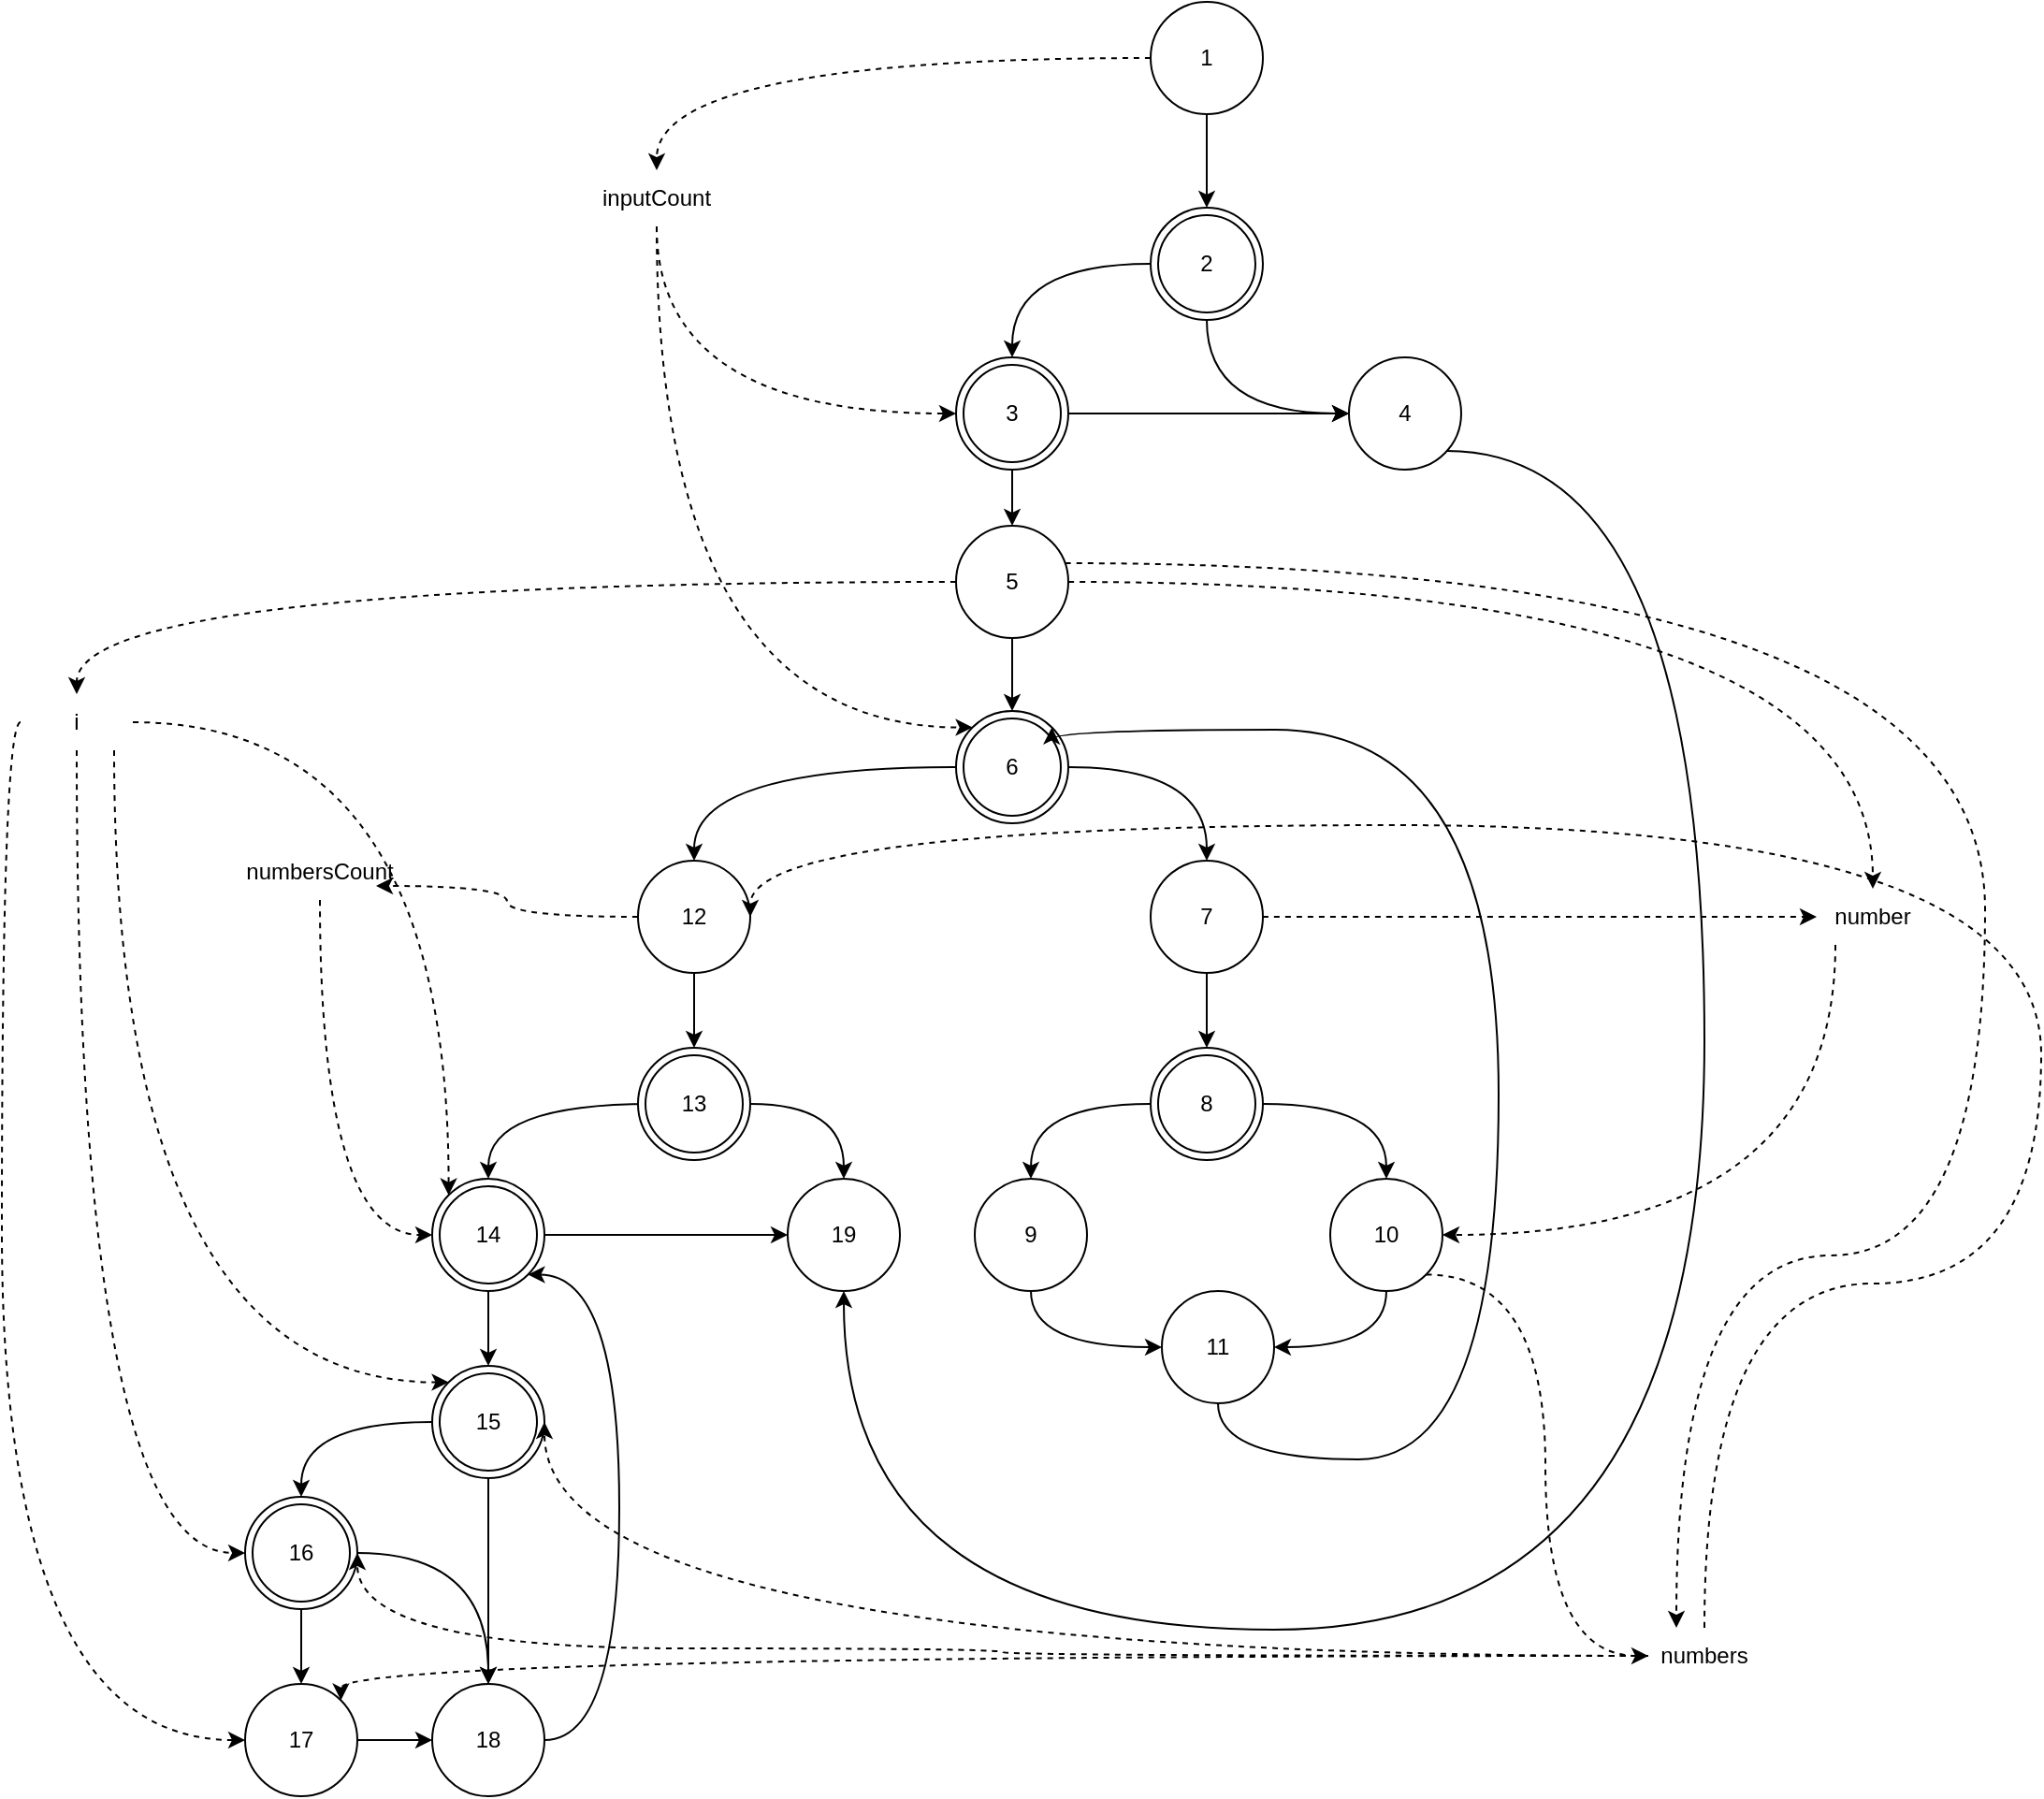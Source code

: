 <mxfile version="20.6.1" type="device"><diagram id="_P3WcdjXHYi9Jncbz_ZL" name="Page-1"><mxGraphModel dx="2053" dy="956" grid="1" gridSize="10" guides="1" tooltips="1" connect="1" arrows="1" fold="1" page="1" pageScale="1" pageWidth="827" pageHeight="1169" math="0" shadow="0"><root><mxCell id="0"/><mxCell id="1" parent="0"/><mxCell id="vJCfKgffCFRLduq6V0Hq-31" style="edgeStyle=orthogonalEdgeStyle;curved=1;rounded=0;orthogonalLoop=1;jettySize=auto;html=1;" parent="1" source="vJCfKgffCFRLduq6V0Hq-22" target="vJCfKgffCFRLduq6V0Hq-30" edge="1"><mxGeometry relative="1" as="geometry"/></mxCell><mxCell id="vJCfKgffCFRLduq6V0Hq-32" style="edgeStyle=orthogonalEdgeStyle;curved=1;rounded=0;orthogonalLoop=1;jettySize=auto;html=1;entryX=0;entryY=0.5;entryDx=0;entryDy=0;exitX=0.5;exitY=1;exitDx=0;exitDy=0;" parent="1" source="vJCfKgffCFRLduq6V0Hq-22" target="vJCfKgffCFRLduq6V0Hq-26" edge="1"><mxGeometry relative="1" as="geometry"/></mxCell><mxCell id="vJCfKgffCFRLduq6V0Hq-22" value="2" style="ellipse;shape=doubleEllipse;whiteSpace=wrap;html=1;aspect=fixed;" parent="1" vertex="1"><mxGeometry x="354" y="320" width="60" height="60" as="geometry"/></mxCell><mxCell id="vJCfKgffCFRLduq6V0Hq-24" style="edgeStyle=orthogonalEdgeStyle;rounded=0;orthogonalLoop=1;jettySize=auto;html=1;curved=1;" parent="1" source="vJCfKgffCFRLduq6V0Hq-23" target="vJCfKgffCFRLduq6V0Hq-22" edge="1"><mxGeometry relative="1" as="geometry"/></mxCell><mxCell id="gdF0ujex7OP0QA59x6zk-2" style="edgeStyle=orthogonalEdgeStyle;rounded=0;orthogonalLoop=1;jettySize=auto;html=1;curved=1;dashed=1;" edge="1" parent="1" source="vJCfKgffCFRLduq6V0Hq-23" target="gdF0ujex7OP0QA59x6zk-1"><mxGeometry relative="1" as="geometry"/></mxCell><mxCell id="vJCfKgffCFRLduq6V0Hq-23" value="1" style="ellipse;whiteSpace=wrap;html=1;aspect=fixed;" parent="1" vertex="1"><mxGeometry x="354" y="210" width="60" height="60" as="geometry"/></mxCell><mxCell id="CUwD3MOTFL6Vby8LgadY-28" style="edgeStyle=orthogonalEdgeStyle;curved=1;rounded=0;orthogonalLoop=1;jettySize=auto;html=1;entryX=0.5;entryY=1;entryDx=0;entryDy=0;" parent="1" source="vJCfKgffCFRLduq6V0Hq-26" target="CUwD3MOTFL6Vby8LgadY-1" edge="1"><mxGeometry relative="1" as="geometry"><Array as="points"><mxPoint x="650" y="450"/><mxPoint x="650" y="1080"/><mxPoint x="190" y="1080"/></Array></mxGeometry></mxCell><mxCell id="vJCfKgffCFRLduq6V0Hq-26" value="4" style="ellipse;whiteSpace=wrap;html=1;aspect=fixed;" parent="1" vertex="1"><mxGeometry x="460" y="400" width="60" height="60" as="geometry"/></mxCell><mxCell id="vJCfKgffCFRLduq6V0Hq-33" style="edgeStyle=orthogonalEdgeStyle;curved=1;rounded=0;orthogonalLoop=1;jettySize=auto;html=1;" parent="1" source="vJCfKgffCFRLduq6V0Hq-30" target="vJCfKgffCFRLduq6V0Hq-26" edge="1"><mxGeometry relative="1" as="geometry"/></mxCell><mxCell id="vJCfKgffCFRLduq6V0Hq-37" style="edgeStyle=orthogonalEdgeStyle;curved=1;rounded=0;orthogonalLoop=1;jettySize=auto;html=1;" parent="1" source="vJCfKgffCFRLduq6V0Hq-30" target="vJCfKgffCFRLduq6V0Hq-34" edge="1"><mxGeometry relative="1" as="geometry"/></mxCell><mxCell id="vJCfKgffCFRLduq6V0Hq-30" value="3" style="ellipse;shape=doubleEllipse;whiteSpace=wrap;html=1;aspect=fixed;" parent="1" vertex="1"><mxGeometry x="250" y="400" width="60" height="60" as="geometry"/></mxCell><mxCell id="vJCfKgffCFRLduq6V0Hq-39" style="edgeStyle=orthogonalEdgeStyle;curved=1;rounded=0;orthogonalLoop=1;jettySize=auto;html=1;" parent="1" source="vJCfKgffCFRLduq6V0Hq-34" target="vJCfKgffCFRLduq6V0Hq-38" edge="1"><mxGeometry relative="1" as="geometry"/></mxCell><mxCell id="gdF0ujex7OP0QA59x6zk-15" style="edgeStyle=orthogonalEdgeStyle;curved=1;rounded=0;orthogonalLoop=1;jettySize=auto;html=1;dashed=1;" edge="1" parent="1" source="vJCfKgffCFRLduq6V0Hq-34" target="gdF0ujex7OP0QA59x6zk-14"><mxGeometry relative="1" as="geometry"/></mxCell><mxCell id="gdF0ujex7OP0QA59x6zk-20" style="edgeStyle=orthogonalEdgeStyle;curved=1;rounded=0;orthogonalLoop=1;jettySize=auto;html=1;entryX=0.5;entryY=0;entryDx=0;entryDy=0;dashed=1;" edge="1" parent="1" source="vJCfKgffCFRLduq6V0Hq-34" target="gdF0ujex7OP0QA59x6zk-5"><mxGeometry relative="1" as="geometry"/></mxCell><mxCell id="gdF0ujex7OP0QA59x6zk-21" style="edgeStyle=orthogonalEdgeStyle;curved=1;rounded=0;orthogonalLoop=1;jettySize=auto;html=1;entryX=0.25;entryY=0;entryDx=0;entryDy=0;dashed=1;" edge="1" parent="1" source="vJCfKgffCFRLduq6V0Hq-34" target="gdF0ujex7OP0QA59x6zk-11"><mxGeometry relative="1" as="geometry"><Array as="points"><mxPoint x="800" y="510"/><mxPoint x="800" y="880"/></Array></mxGeometry></mxCell><mxCell id="vJCfKgffCFRLduq6V0Hq-34" value="5" style="ellipse;whiteSpace=wrap;html=1;aspect=fixed;" parent="1" vertex="1"><mxGeometry x="250" y="490" width="60" height="60" as="geometry"/></mxCell><mxCell id="vJCfKgffCFRLduq6V0Hq-41" style="edgeStyle=orthogonalEdgeStyle;curved=1;rounded=0;orthogonalLoop=1;jettySize=auto;html=1;" parent="1" source="vJCfKgffCFRLduq6V0Hq-38" target="vJCfKgffCFRLduq6V0Hq-40" edge="1"><mxGeometry relative="1" as="geometry"/></mxCell><mxCell id="vJCfKgffCFRLduq6V0Hq-43" style="edgeStyle=orthogonalEdgeStyle;curved=1;rounded=0;orthogonalLoop=1;jettySize=auto;html=1;" parent="1" source="vJCfKgffCFRLduq6V0Hq-38" target="vJCfKgffCFRLduq6V0Hq-42" edge="1"><mxGeometry relative="1" as="geometry"/></mxCell><mxCell id="vJCfKgffCFRLduq6V0Hq-38" value="6" style="ellipse;shape=doubleEllipse;whiteSpace=wrap;html=1;aspect=fixed;" parent="1" vertex="1"><mxGeometry x="250" y="589" width="60" height="60" as="geometry"/></mxCell><mxCell id="CUwD3MOTFL6Vby8LgadY-9" style="edgeStyle=orthogonalEdgeStyle;curved=1;rounded=0;orthogonalLoop=1;jettySize=auto;html=1;entryX=0.5;entryY=0;entryDx=0;entryDy=0;" parent="1" source="vJCfKgffCFRLduq6V0Hq-40" target="CUwD3MOTFL6Vby8LgadY-8" edge="1"><mxGeometry relative="1" as="geometry"/></mxCell><mxCell id="gdF0ujex7OP0QA59x6zk-22" style="edgeStyle=orthogonalEdgeStyle;curved=1;rounded=0;orthogonalLoop=1;jettySize=auto;html=1;entryX=1;entryY=0.75;entryDx=0;entryDy=0;dashed=1;" edge="1" parent="1" source="vJCfKgffCFRLduq6V0Hq-40" target="gdF0ujex7OP0QA59x6zk-16"><mxGeometry relative="1" as="geometry"/></mxCell><mxCell id="vJCfKgffCFRLduq6V0Hq-40" value="12" style="ellipse;whiteSpace=wrap;html=1;aspect=fixed;" parent="1" vertex="1"><mxGeometry x="80" y="669" width="60" height="60" as="geometry"/></mxCell><mxCell id="vJCfKgffCFRLduq6V0Hq-45" style="edgeStyle=orthogonalEdgeStyle;curved=1;rounded=0;orthogonalLoop=1;jettySize=auto;html=1;entryX=0.5;entryY=0;entryDx=0;entryDy=0;" parent="1" source="vJCfKgffCFRLduq6V0Hq-42" target="vJCfKgffCFRLduq6V0Hq-44" edge="1"><mxGeometry relative="1" as="geometry"/></mxCell><mxCell id="gdF0ujex7OP0QA59x6zk-9" style="edgeStyle=orthogonalEdgeStyle;curved=1;rounded=0;orthogonalLoop=1;jettySize=auto;html=1;entryX=0;entryY=0.5;entryDx=0;entryDy=0;dashed=1;" edge="1" parent="1" source="vJCfKgffCFRLduq6V0Hq-42" target="gdF0ujex7OP0QA59x6zk-5"><mxGeometry relative="1" as="geometry"/></mxCell><mxCell id="vJCfKgffCFRLduq6V0Hq-42" value="7" style="ellipse;whiteSpace=wrap;html=1;aspect=fixed;" parent="1" vertex="1"><mxGeometry x="354" y="669" width="60" height="60" as="geometry"/></mxCell><mxCell id="vJCfKgffCFRLduq6V0Hq-47" style="edgeStyle=orthogonalEdgeStyle;curved=1;rounded=0;orthogonalLoop=1;jettySize=auto;html=1;" parent="1" source="vJCfKgffCFRLduq6V0Hq-44" target="vJCfKgffCFRLduq6V0Hq-46" edge="1"><mxGeometry relative="1" as="geometry"/></mxCell><mxCell id="vJCfKgffCFRLduq6V0Hq-50" style="edgeStyle=orthogonalEdgeStyle;curved=1;rounded=0;orthogonalLoop=1;jettySize=auto;html=1;" parent="1" source="vJCfKgffCFRLduq6V0Hq-44" target="CUwD3MOTFL6Vby8LgadY-3" edge="1"><mxGeometry relative="1" as="geometry"><mxPoint x="290" y="869.0" as="targetPoint"/></mxGeometry></mxCell><mxCell id="vJCfKgffCFRLduq6V0Hq-44" value="8" style="ellipse;shape=doubleEllipse;whiteSpace=wrap;html=1;aspect=fixed;" parent="1" vertex="1"><mxGeometry x="354" y="769" width="60" height="60" as="geometry"/></mxCell><mxCell id="CUwD3MOTFL6Vby8LgadY-6" style="edgeStyle=orthogonalEdgeStyle;curved=1;rounded=0;orthogonalLoop=1;jettySize=auto;html=1;entryX=1;entryY=0.5;entryDx=0;entryDy=0;" parent="1" source="vJCfKgffCFRLduq6V0Hq-46" target="CUwD3MOTFL6Vby8LgadY-4" edge="1"><mxGeometry relative="1" as="geometry"><Array as="points"><mxPoint x="480" y="929"/></Array></mxGeometry></mxCell><mxCell id="gdF0ujex7OP0QA59x6zk-12" style="edgeStyle=orthogonalEdgeStyle;curved=1;rounded=0;orthogonalLoop=1;jettySize=auto;html=1;exitX=1;exitY=1;exitDx=0;exitDy=0;entryX=0;entryY=0.5;entryDx=0;entryDy=0;dashed=1;" edge="1" parent="1" source="vJCfKgffCFRLduq6V0Hq-46" target="gdF0ujex7OP0QA59x6zk-11"><mxGeometry relative="1" as="geometry"/></mxCell><mxCell id="vJCfKgffCFRLduq6V0Hq-46" value="10" style="ellipse;whiteSpace=wrap;html=1;aspect=fixed;" parent="1" vertex="1"><mxGeometry x="450" y="839" width="60" height="60" as="geometry"/></mxCell><mxCell id="CUwD3MOTFL6Vby8LgadY-1" value="19" style="ellipse;whiteSpace=wrap;html=1;aspect=fixed;" parent="1" vertex="1"><mxGeometry x="160" y="839" width="60" height="60" as="geometry"/></mxCell><mxCell id="CUwD3MOTFL6Vby8LgadY-5" style="edgeStyle=orthogonalEdgeStyle;curved=1;rounded=0;orthogonalLoop=1;jettySize=auto;html=1;entryX=0;entryY=0.5;entryDx=0;entryDy=0;" parent="1" source="CUwD3MOTFL6Vby8LgadY-3" target="CUwD3MOTFL6Vby8LgadY-4" edge="1"><mxGeometry relative="1" as="geometry"><Array as="points"><mxPoint x="290" y="929"/></Array></mxGeometry></mxCell><mxCell id="CUwD3MOTFL6Vby8LgadY-3" value="9" style="ellipse;whiteSpace=wrap;html=1;aspect=fixed;" parent="1" vertex="1"><mxGeometry x="260" y="839" width="60" height="60" as="geometry"/></mxCell><mxCell id="CUwD3MOTFL6Vby8LgadY-7" style="edgeStyle=orthogonalEdgeStyle;curved=1;rounded=0;orthogonalLoop=1;jettySize=auto;html=1;entryX=1;entryY=0;entryDx=0;entryDy=0;" parent="1" source="CUwD3MOTFL6Vby8LgadY-4" target="vJCfKgffCFRLduq6V0Hq-38" edge="1"><mxGeometry relative="1" as="geometry"><Array as="points"><mxPoint x="390" y="989"/><mxPoint x="540" y="989"/><mxPoint x="540" y="599"/><mxPoint x="301" y="599"/></Array></mxGeometry></mxCell><mxCell id="CUwD3MOTFL6Vby8LgadY-4" value="11" style="ellipse;whiteSpace=wrap;html=1;aspect=fixed;" parent="1" vertex="1"><mxGeometry x="360" y="899" width="60" height="60" as="geometry"/></mxCell><mxCell id="CUwD3MOTFL6Vby8LgadY-14" style="edgeStyle=orthogonalEdgeStyle;curved=1;rounded=0;orthogonalLoop=1;jettySize=auto;html=1;" parent="1" target="CUwD3MOTFL6Vby8LgadY-12" edge="1"><mxGeometry relative="1" as="geometry"><mxPoint x="87.639" y="799.0" as="sourcePoint"/><Array as="points"><mxPoint y="799"/></Array></mxGeometry></mxCell><mxCell id="CUwD3MOTFL6Vby8LgadY-25" style="edgeStyle=orthogonalEdgeStyle;curved=1;rounded=0;orthogonalLoop=1;jettySize=auto;html=1;" parent="1" source="CUwD3MOTFL6Vby8LgadY-8" target="CUwD3MOTFL6Vby8LgadY-1" edge="1"><mxGeometry relative="1" as="geometry"/></mxCell><mxCell id="CUwD3MOTFL6Vby8LgadY-8" value="13" style="ellipse;shape=doubleEllipse;whiteSpace=wrap;html=1;aspect=fixed;" parent="1" vertex="1"><mxGeometry x="80" y="769" width="60" height="60" as="geometry"/></mxCell><mxCell id="CUwD3MOTFL6Vby8LgadY-23" style="edgeStyle=orthogonalEdgeStyle;curved=1;rounded=0;orthogonalLoop=1;jettySize=auto;html=1;" parent="1" source="CUwD3MOTFL6Vby8LgadY-12" target="CUwD3MOTFL6Vby8LgadY-13" edge="1"><mxGeometry relative="1" as="geometry"/></mxCell><mxCell id="CUwD3MOTFL6Vby8LgadY-27" style="edgeStyle=orthogonalEdgeStyle;curved=1;rounded=0;orthogonalLoop=1;jettySize=auto;html=1;" parent="1" source="CUwD3MOTFL6Vby8LgadY-12" target="CUwD3MOTFL6Vby8LgadY-1" edge="1"><mxGeometry relative="1" as="geometry"/></mxCell><mxCell id="CUwD3MOTFL6Vby8LgadY-12" value="14" style="ellipse;shape=doubleEllipse;whiteSpace=wrap;html=1;aspect=fixed;" parent="1" vertex="1"><mxGeometry x="-30" y="839" width="60" height="60" as="geometry"/></mxCell><mxCell id="CUwD3MOTFL6Vby8LgadY-18" style="edgeStyle=orthogonalEdgeStyle;curved=1;rounded=0;orthogonalLoop=1;jettySize=auto;html=1;entryX=0.5;entryY=0;entryDx=0;entryDy=0;" parent="1" source="CUwD3MOTFL6Vby8LgadY-13" target="CUwD3MOTFL6Vby8LgadY-17" edge="1"><mxGeometry relative="1" as="geometry"/></mxCell><mxCell id="CUwD3MOTFL6Vby8LgadY-22" style="edgeStyle=orthogonalEdgeStyle;curved=1;rounded=0;orthogonalLoop=1;jettySize=auto;html=1;" parent="1" source="CUwD3MOTFL6Vby8LgadY-13" target="CUwD3MOTFL6Vby8LgadY-15" edge="1"><mxGeometry relative="1" as="geometry"/></mxCell><mxCell id="CUwD3MOTFL6Vby8LgadY-13" value="15" style="ellipse;shape=doubleEllipse;whiteSpace=wrap;html=1;aspect=fixed;" parent="1" vertex="1"><mxGeometry x="-30" y="939" width="60" height="60" as="geometry"/></mxCell><mxCell id="CUwD3MOTFL6Vby8LgadY-19" style="edgeStyle=orthogonalEdgeStyle;curved=1;rounded=0;orthogonalLoop=1;jettySize=auto;html=1;" parent="1" source="CUwD3MOTFL6Vby8LgadY-15" target="CUwD3MOTFL6Vby8LgadY-17" edge="1"><mxGeometry relative="1" as="geometry"/></mxCell><mxCell id="CUwD3MOTFL6Vby8LgadY-21" style="edgeStyle=orthogonalEdgeStyle;curved=1;rounded=0;orthogonalLoop=1;jettySize=auto;html=1;" parent="1" source="CUwD3MOTFL6Vby8LgadY-15" target="CUwD3MOTFL6Vby8LgadY-16" edge="1"><mxGeometry relative="1" as="geometry"/></mxCell><mxCell id="CUwD3MOTFL6Vby8LgadY-15" value="16" style="ellipse;shape=doubleEllipse;whiteSpace=wrap;html=1;aspect=fixed;" parent="1" vertex="1"><mxGeometry x="-130" y="1009" width="60" height="60" as="geometry"/></mxCell><mxCell id="CUwD3MOTFL6Vby8LgadY-20" style="edgeStyle=orthogonalEdgeStyle;curved=1;rounded=0;orthogonalLoop=1;jettySize=auto;html=1;" parent="1" source="CUwD3MOTFL6Vby8LgadY-16" target="CUwD3MOTFL6Vby8LgadY-17" edge="1"><mxGeometry relative="1" as="geometry"/></mxCell><mxCell id="CUwD3MOTFL6Vby8LgadY-16" value="17" style="ellipse;whiteSpace=wrap;html=1;aspect=fixed;" parent="1" vertex="1"><mxGeometry x="-130" y="1109" width="60" height="60" as="geometry"/></mxCell><mxCell id="CUwD3MOTFL6Vby8LgadY-24" style="edgeStyle=orthogonalEdgeStyle;curved=1;rounded=0;orthogonalLoop=1;jettySize=auto;html=1;entryX=1;entryY=1;entryDx=0;entryDy=0;" parent="1" source="CUwD3MOTFL6Vby8LgadY-17" target="CUwD3MOTFL6Vby8LgadY-12" edge="1"><mxGeometry relative="1" as="geometry"><Array as="points"><mxPoint x="70" y="1139"/><mxPoint x="70" y="890"/></Array></mxGeometry></mxCell><mxCell id="CUwD3MOTFL6Vby8LgadY-17" value="18" style="ellipse;whiteSpace=wrap;html=1;aspect=fixed;" parent="1" vertex="1"><mxGeometry x="-30" y="1109" width="60" height="60" as="geometry"/></mxCell><mxCell id="gdF0ujex7OP0QA59x6zk-3" style="edgeStyle=orthogonalEdgeStyle;curved=1;rounded=0;orthogonalLoop=1;jettySize=auto;html=1;entryX=0;entryY=0.5;entryDx=0;entryDy=0;dashed=1;" edge="1" parent="1" source="gdF0ujex7OP0QA59x6zk-1" target="vJCfKgffCFRLduq6V0Hq-30"><mxGeometry relative="1" as="geometry"><Array as="points"><mxPoint x="90" y="430"/></Array></mxGeometry></mxCell><mxCell id="gdF0ujex7OP0QA59x6zk-4" style="edgeStyle=orthogonalEdgeStyle;curved=1;rounded=0;orthogonalLoop=1;jettySize=auto;html=1;entryX=0;entryY=0;entryDx=0;entryDy=0;dashed=1;" edge="1" parent="1" source="gdF0ujex7OP0QA59x6zk-1" target="vJCfKgffCFRLduq6V0Hq-38"><mxGeometry relative="1" as="geometry"><Array as="points"><mxPoint x="90" y="598"/></Array></mxGeometry></mxCell><mxCell id="gdF0ujex7OP0QA59x6zk-1" value="inputCount" style="text;html=1;strokeColor=none;fillColor=none;align=center;verticalAlign=middle;whiteSpace=wrap;rounded=0;" vertex="1" parent="1"><mxGeometry x="60" y="300" width="60" height="30" as="geometry"/></mxCell><mxCell id="gdF0ujex7OP0QA59x6zk-10" style="edgeStyle=orthogonalEdgeStyle;curved=1;rounded=0;orthogonalLoop=1;jettySize=auto;html=1;entryX=1;entryY=0.5;entryDx=0;entryDy=0;dashed=1;" edge="1" parent="1" source="gdF0ujex7OP0QA59x6zk-5" target="vJCfKgffCFRLduq6V0Hq-46"><mxGeometry relative="1" as="geometry"><Array as="points"><mxPoint x="720" y="869"/></Array></mxGeometry></mxCell><mxCell id="gdF0ujex7OP0QA59x6zk-5" value="number" style="text;html=1;strokeColor=none;fillColor=none;align=center;verticalAlign=middle;whiteSpace=wrap;rounded=0;" vertex="1" parent="1"><mxGeometry x="710" y="684" width="60" height="30" as="geometry"/></mxCell><mxCell id="gdF0ujex7OP0QA59x6zk-13" style="edgeStyle=orthogonalEdgeStyle;curved=1;rounded=0;orthogonalLoop=1;jettySize=auto;html=1;entryX=1;entryY=0.5;entryDx=0;entryDy=0;dashed=1;" edge="1" parent="1" source="gdF0ujex7OP0QA59x6zk-11" target="vJCfKgffCFRLduq6V0Hq-40"><mxGeometry relative="1" as="geometry"><Array as="points"><mxPoint x="830" y="895"/><mxPoint x="830" y="650"/><mxPoint x="140" y="650"/></Array></mxGeometry></mxCell><mxCell id="gdF0ujex7OP0QA59x6zk-28" style="edgeStyle=orthogonalEdgeStyle;curved=1;rounded=0;orthogonalLoop=1;jettySize=auto;html=1;entryX=1;entryY=0.5;entryDx=0;entryDy=0;dashed=1;" edge="1" parent="1" source="gdF0ujex7OP0QA59x6zk-11" target="CUwD3MOTFL6Vby8LgadY-13"><mxGeometry relative="1" as="geometry"><Array as="points"><mxPoint x="30" y="1094"/></Array></mxGeometry></mxCell><mxCell id="gdF0ujex7OP0QA59x6zk-29" style="edgeStyle=orthogonalEdgeStyle;curved=1;rounded=0;orthogonalLoop=1;jettySize=auto;html=1;entryX=1;entryY=0.5;entryDx=0;entryDy=0;dashed=1;" edge="1" parent="1" source="gdF0ujex7OP0QA59x6zk-11" target="CUwD3MOTFL6Vby8LgadY-15"><mxGeometry relative="1" as="geometry"><Array as="points"><mxPoint x="275" y="1094"/><mxPoint x="275" y="1090"/><mxPoint x="-70" y="1090"/></Array></mxGeometry></mxCell><mxCell id="gdF0ujex7OP0QA59x6zk-30" style="edgeStyle=orthogonalEdgeStyle;curved=1;rounded=0;orthogonalLoop=1;jettySize=auto;html=1;entryX=1;entryY=0;entryDx=0;entryDy=0;dashed=1;" edge="1" parent="1" source="gdF0ujex7OP0QA59x6zk-11" target="CUwD3MOTFL6Vby8LgadY-16"><mxGeometry relative="1" as="geometry"><Array as="points"><mxPoint x="-79" y="1094"/></Array></mxGeometry></mxCell><mxCell id="gdF0ujex7OP0QA59x6zk-11" value="numbers" style="text;html=1;strokeColor=none;fillColor=none;align=center;verticalAlign=middle;whiteSpace=wrap;rounded=0;" vertex="1" parent="1"><mxGeometry x="620" y="1079" width="60" height="30" as="geometry"/></mxCell><mxCell id="gdF0ujex7OP0QA59x6zk-24" style="edgeStyle=orthogonalEdgeStyle;curved=1;rounded=0;orthogonalLoop=1;jettySize=auto;html=1;entryX=0;entryY=0;entryDx=0;entryDy=0;dashed=1;" edge="1" parent="1" source="gdF0ujex7OP0QA59x6zk-14" target="CUwD3MOTFL6Vby8LgadY-12"><mxGeometry relative="1" as="geometry"/></mxCell><mxCell id="gdF0ujex7OP0QA59x6zk-25" style="edgeStyle=orthogonalEdgeStyle;curved=1;rounded=0;orthogonalLoop=1;jettySize=auto;html=1;entryX=0;entryY=0;entryDx=0;entryDy=0;dashed=1;" edge="1" parent="1" source="gdF0ujex7OP0QA59x6zk-14" target="CUwD3MOTFL6Vby8LgadY-13"><mxGeometry relative="1" as="geometry"><Array as="points"><mxPoint x="-200" y="948"/></Array></mxGeometry></mxCell><mxCell id="gdF0ujex7OP0QA59x6zk-26" style="edgeStyle=orthogonalEdgeStyle;curved=1;rounded=0;orthogonalLoop=1;jettySize=auto;html=1;entryX=0;entryY=0.5;entryDx=0;entryDy=0;dashed=1;" edge="1" parent="1" source="gdF0ujex7OP0QA59x6zk-14" target="CUwD3MOTFL6Vby8LgadY-15"><mxGeometry relative="1" as="geometry"><Array as="points"><mxPoint x="-220" y="1039"/></Array></mxGeometry></mxCell><mxCell id="gdF0ujex7OP0QA59x6zk-27" style="edgeStyle=orthogonalEdgeStyle;curved=1;rounded=0;orthogonalLoop=1;jettySize=auto;html=1;entryX=0;entryY=0.5;entryDx=0;entryDy=0;dashed=1;" edge="1" parent="1" source="gdF0ujex7OP0QA59x6zk-14" target="CUwD3MOTFL6Vby8LgadY-16"><mxGeometry relative="1" as="geometry"><Array as="points"><mxPoint x="-260" y="595"/><mxPoint x="-260" y="1139"/></Array></mxGeometry></mxCell><mxCell id="gdF0ujex7OP0QA59x6zk-14" value="i" style="text;html=1;strokeColor=none;fillColor=none;align=center;verticalAlign=middle;whiteSpace=wrap;rounded=0;" vertex="1" parent="1"><mxGeometry x="-250" y="580" width="60" height="30" as="geometry"/></mxCell><mxCell id="gdF0ujex7OP0QA59x6zk-23" style="edgeStyle=orthogonalEdgeStyle;curved=1;rounded=0;orthogonalLoop=1;jettySize=auto;html=1;entryX=0;entryY=0.5;entryDx=0;entryDy=0;dashed=1;" edge="1" parent="1" source="gdF0ujex7OP0QA59x6zk-16" target="CUwD3MOTFL6Vby8LgadY-12"><mxGeometry relative="1" as="geometry"><Array as="points"><mxPoint x="-90" y="869"/></Array></mxGeometry></mxCell><mxCell id="gdF0ujex7OP0QA59x6zk-16" value="numbersCount" style="text;html=1;strokeColor=none;fillColor=none;align=center;verticalAlign=middle;whiteSpace=wrap;rounded=0;" vertex="1" parent="1"><mxGeometry x="-120" y="660" width="60" height="30" as="geometry"/></mxCell></root></mxGraphModel></diagram></mxfile>